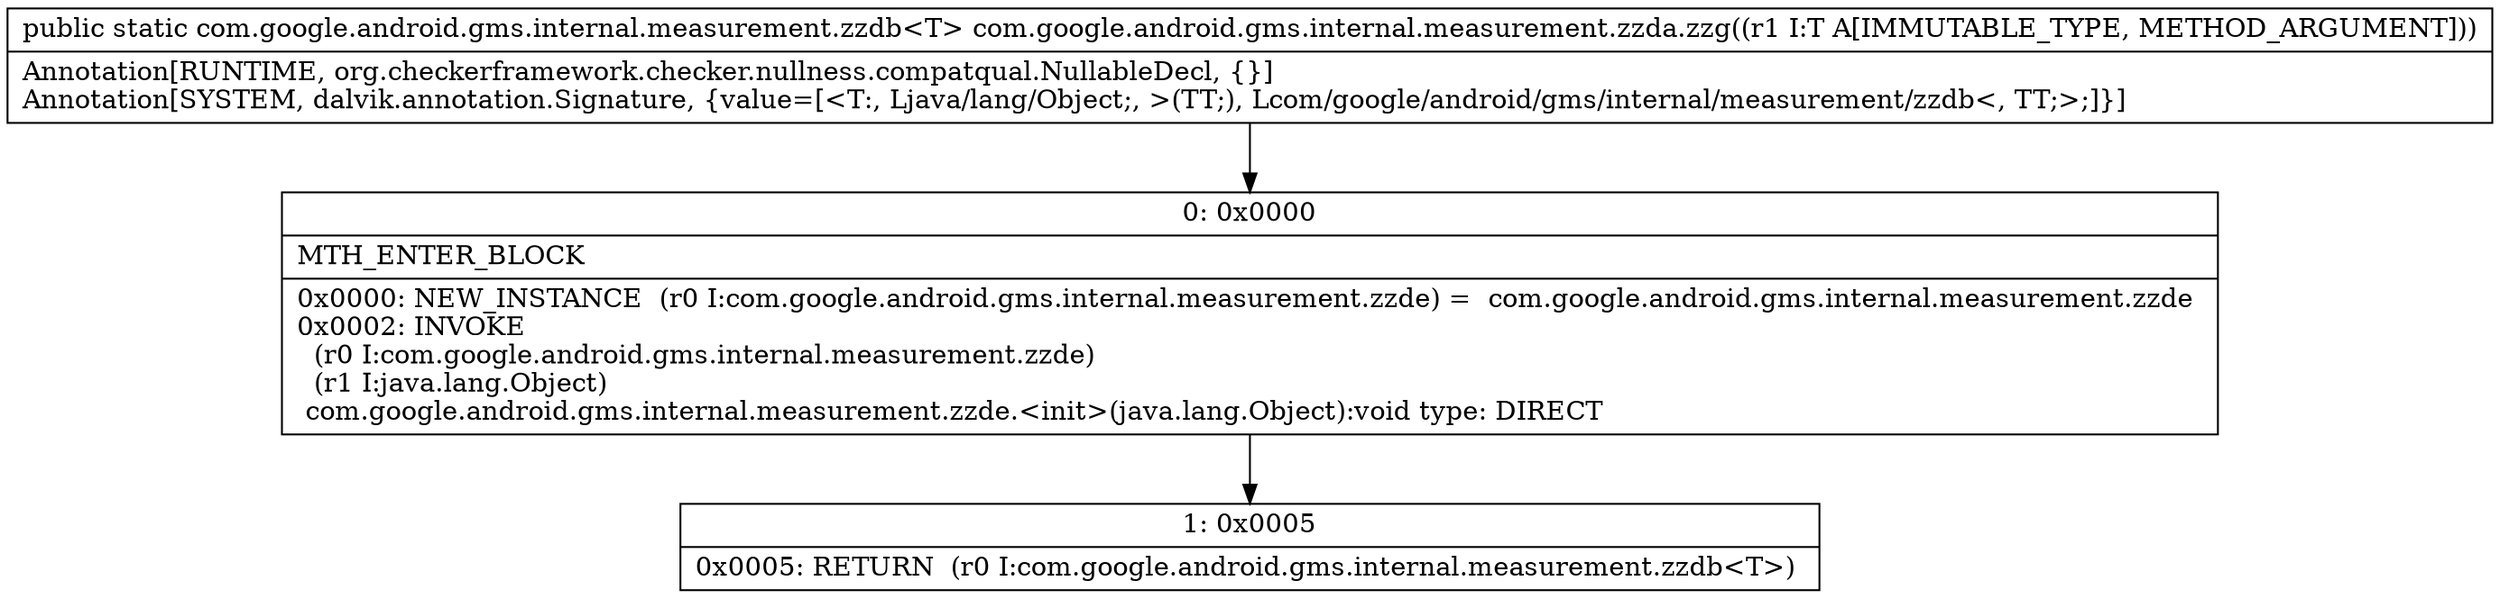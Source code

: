 digraph "CFG forcom.google.android.gms.internal.measurement.zzda.zzg(Ljava\/lang\/Object;)Lcom\/google\/android\/gms\/internal\/measurement\/zzdb;" {
Node_0 [shape=record,label="{0\:\ 0x0000|MTH_ENTER_BLOCK\l|0x0000: NEW_INSTANCE  (r0 I:com.google.android.gms.internal.measurement.zzde) =  com.google.android.gms.internal.measurement.zzde \l0x0002: INVOKE  \l  (r0 I:com.google.android.gms.internal.measurement.zzde)\l  (r1 I:java.lang.Object)\l com.google.android.gms.internal.measurement.zzde.\<init\>(java.lang.Object):void type: DIRECT \l}"];
Node_1 [shape=record,label="{1\:\ 0x0005|0x0005: RETURN  (r0 I:com.google.android.gms.internal.measurement.zzdb\<T\>) \l}"];
MethodNode[shape=record,label="{public static com.google.android.gms.internal.measurement.zzdb\<T\> com.google.android.gms.internal.measurement.zzda.zzg((r1 I:T A[IMMUTABLE_TYPE, METHOD_ARGUMENT]))  | Annotation[RUNTIME, org.checkerframework.checker.nullness.compatqual.NullableDecl, \{\}]\lAnnotation[SYSTEM, dalvik.annotation.Signature, \{value=[\<T:, Ljava\/lang\/Object;, \>(TT;), Lcom\/google\/android\/gms\/internal\/measurement\/zzdb\<, TT;\>;]\}]\l}"];
MethodNode -> Node_0;
Node_0 -> Node_1;
}

